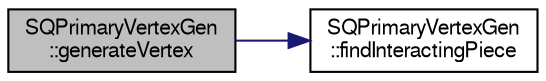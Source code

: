 digraph "SQPrimaryVertexGen::generateVertex"
{
  bgcolor="transparent";
  edge [fontname="FreeSans",fontsize="10",labelfontname="FreeSans",labelfontsize="10"];
  node [fontname="FreeSans",fontsize="10",shape=record];
  rankdir="LR";
  Node1 [label="SQPrimaryVertexGen\l::generateVertex",height=0.2,width=0.4,color="black", fillcolor="grey75", style="filled" fontcolor="black"];
  Node1 -> Node2 [color="midnightblue",fontsize="10",style="solid",fontname="FreeSans"];
  Node2 [label="SQPrimaryVertexGen\l::findInteractingPiece",height=0.2,width=0.4,color="black",URL="$d8/dc4/classSQPrimaryVertexGen.html#a8c77ae57c72f754b15b8ab08d3ee5d67"];
}
